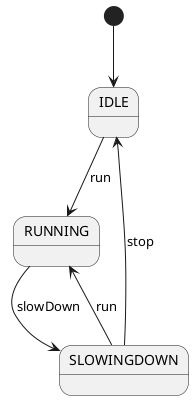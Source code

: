 @startuml

[*] --> IDLE
IDLE --> RUNNING : run
RUNNING --> SLOWINGDOWN : slowDown
SLOWINGDOWN --> IDLE : stop
SLOWINGDOWN --> RUNNING : run

@enduml